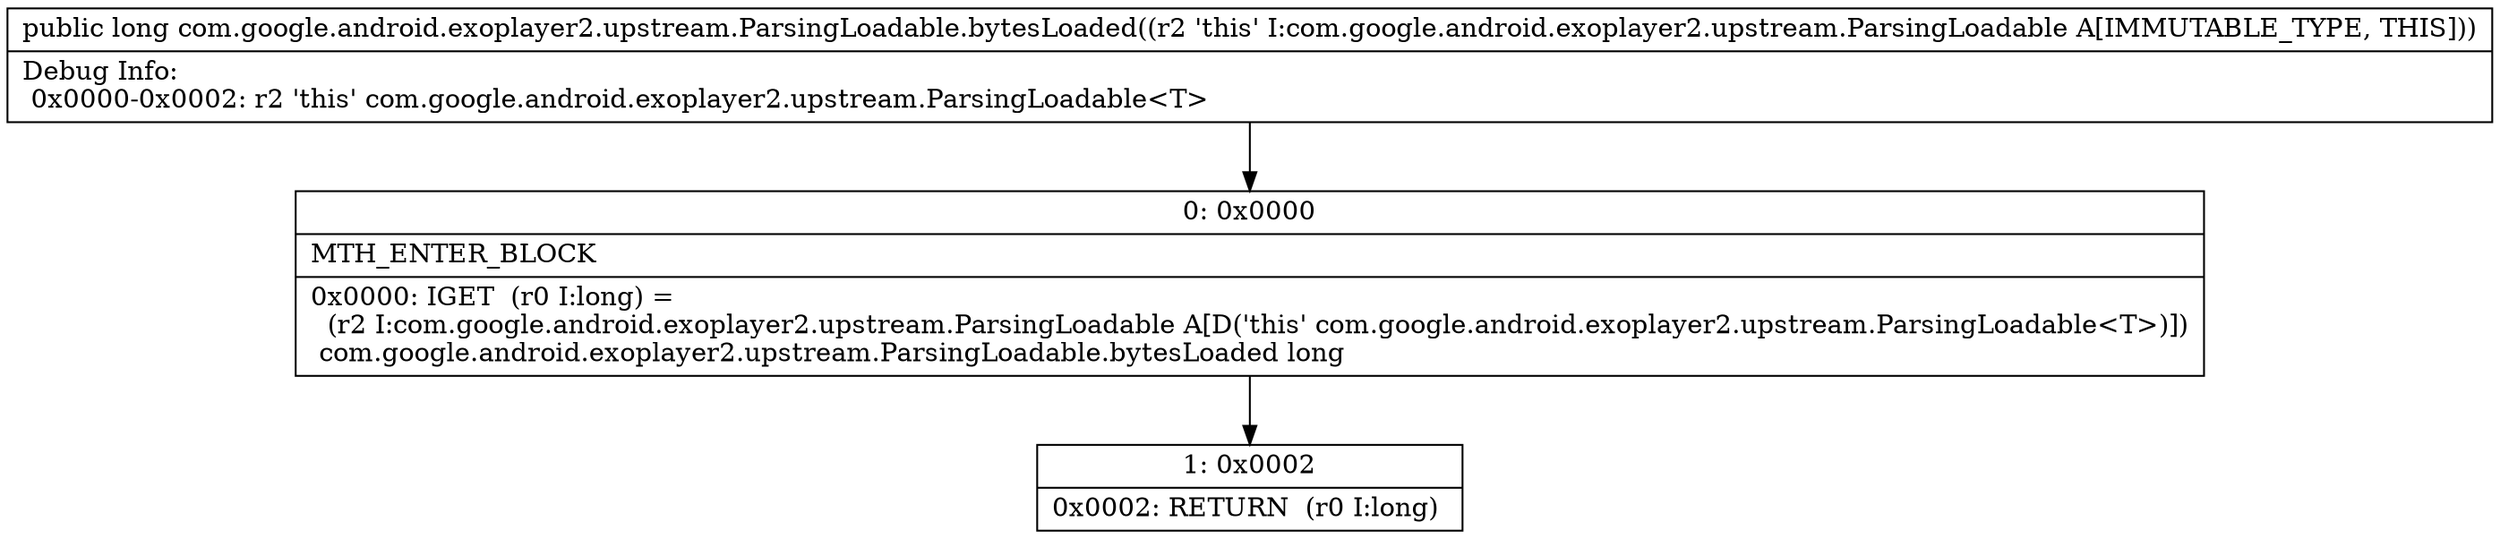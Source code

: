 digraph "CFG forcom.google.android.exoplayer2.upstream.ParsingLoadable.bytesLoaded()J" {
Node_0 [shape=record,label="{0\:\ 0x0000|MTH_ENTER_BLOCK\l|0x0000: IGET  (r0 I:long) = \l  (r2 I:com.google.android.exoplayer2.upstream.ParsingLoadable A[D('this' com.google.android.exoplayer2.upstream.ParsingLoadable\<T\>)])\l com.google.android.exoplayer2.upstream.ParsingLoadable.bytesLoaded long \l}"];
Node_1 [shape=record,label="{1\:\ 0x0002|0x0002: RETURN  (r0 I:long) \l}"];
MethodNode[shape=record,label="{public long com.google.android.exoplayer2.upstream.ParsingLoadable.bytesLoaded((r2 'this' I:com.google.android.exoplayer2.upstream.ParsingLoadable A[IMMUTABLE_TYPE, THIS]))  | Debug Info:\l  0x0000\-0x0002: r2 'this' com.google.android.exoplayer2.upstream.ParsingLoadable\<T\>\l}"];
MethodNode -> Node_0;
Node_0 -> Node_1;
}

